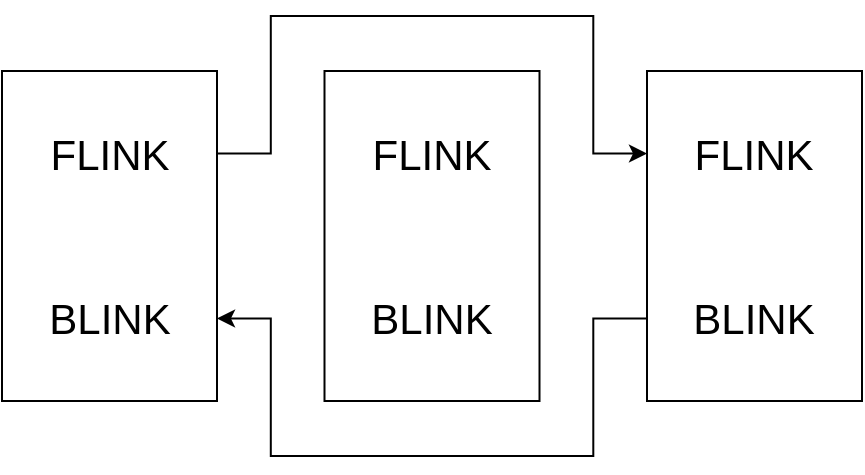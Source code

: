 <mxfile version="12.4.3" type="device" pages="1"><diagram id="NnUnYgEEcWj7BcXvfmsw" name="Page-1"><mxGraphModel dx="866" dy="441" grid="1" gridSize="10" guides="1" tooltips="1" connect="1" arrows="1" fold="1" page="1" pageScale="1" pageWidth="850" pageHeight="1100" math="0" shadow="0"><root><mxCell id="0"/><mxCell id="1" parent="0"/><mxCell id="N55rNjaz485o0mVFD81O-1" value="" style="group;fontSize=21;" vertex="1" connectable="0" parent="1"><mxGeometry x="210" y="100" width="430" height="220" as="geometry"/></mxCell><mxCell id="LlQlQFRaXEDvb1NUixfH-6" style="edgeStyle=orthogonalEdgeStyle;rounded=0;orthogonalLoop=1;jettySize=auto;html=1;exitX=1;exitY=0.25;exitDx=0;exitDy=0;entryX=0;entryY=0.25;entryDx=0;entryDy=0;startArrow=classic;startFill=1;endArrow=none;endFill=0;fontSize=21;" parent="N55rNjaz485o0mVFD81O-1" edge="1"><mxGeometry relative="1" as="geometry"><mxPoint x="322.5" y="151.25" as="targetPoint"/><mxPoint x="107.5" y="151.25" as="sourcePoint"/><Array as="points"><mxPoint x="134.375" y="151.25"/><mxPoint x="134.375" y="220"/><mxPoint x="295.625" y="220"/><mxPoint x="295.625" y="151.25"/></Array></mxGeometry></mxCell><mxCell id="LlQlQFRaXEDvb1NUixfH-13" value="" style="group;fontSize=21;" parent="N55rNjaz485o0mVFD81O-1" vertex="1" connectable="0"><mxGeometry y="27.5" width="107.5" height="165" as="geometry"/></mxCell><mxCell id="LlQlQFRaXEDvb1NUixfH-1" value="" style="rounded=0;whiteSpace=wrap;html=1;fontSize=21;" parent="LlQlQFRaXEDvb1NUixfH-13" vertex="1"><mxGeometry width="107.5" height="165" as="geometry"/></mxCell><mxCell id="LlQlQFRaXEDvb1NUixfH-7" value="FLINK" style="text;html=1;strokeColor=none;fillColor=none;align=center;verticalAlign=middle;whiteSpace=wrap;rounded=0;fontSize=21;" parent="LlQlQFRaXEDvb1NUixfH-13" vertex="1"><mxGeometry x="26.875" y="27.5" width="53.75" height="27.5" as="geometry"/></mxCell><mxCell id="LlQlQFRaXEDvb1NUixfH-9" value="BLINK" style="text;html=1;strokeColor=none;fillColor=none;align=center;verticalAlign=middle;whiteSpace=wrap;rounded=0;fontSize=21;" parent="LlQlQFRaXEDvb1NUixfH-13" vertex="1"><mxGeometry x="26.875" y="110" width="53.75" height="27.5" as="geometry"/></mxCell><mxCell id="LlQlQFRaXEDvb1NUixfH-14" value="" style="group;fontSize=21;" parent="N55rNjaz485o0mVFD81O-1" vertex="1" connectable="0"><mxGeometry x="322.5" y="27.5" width="107.5" height="165" as="geometry"/></mxCell><mxCell id="LlQlQFRaXEDvb1NUixfH-3" value="" style="rounded=0;whiteSpace=wrap;html=1;fontSize=21;" parent="LlQlQFRaXEDvb1NUixfH-14" vertex="1"><mxGeometry width="107.5" height="165" as="geometry"/></mxCell><mxCell id="LlQlQFRaXEDvb1NUixfH-8" value="FLINK" style="text;html=1;strokeColor=none;fillColor=none;align=center;verticalAlign=middle;whiteSpace=wrap;rounded=0;fontSize=21;" parent="LlQlQFRaXEDvb1NUixfH-14" vertex="1"><mxGeometry x="26.875" y="27.5" width="53.75" height="27.5" as="geometry"/></mxCell><mxCell id="LlQlQFRaXEDvb1NUixfH-10" value="BLINK" style="text;html=1;strokeColor=none;fillColor=none;align=center;verticalAlign=middle;whiteSpace=wrap;rounded=0;fontSize=21;" parent="LlQlQFRaXEDvb1NUixfH-14" vertex="1"><mxGeometry x="26.875" y="110" width="53.75" height="27.5" as="geometry"/></mxCell><mxCell id="LlQlQFRaXEDvb1NUixfH-5" style="edgeStyle=orthogonalEdgeStyle;rounded=0;orthogonalLoop=1;jettySize=auto;html=1;exitX=1;exitY=0.25;exitDx=0;exitDy=0;entryX=0;entryY=0.25;entryDx=0;entryDy=0;fontSize=21;" parent="N55rNjaz485o0mVFD81O-1" source="LlQlQFRaXEDvb1NUixfH-1" target="LlQlQFRaXEDvb1NUixfH-3" edge="1"><mxGeometry relative="1" as="geometry"><mxPoint x="295.625" y="-27.5" as="targetPoint"/><Array as="points"><mxPoint x="134.375" y="68.75"/><mxPoint x="134.375"/><mxPoint x="295.625"/><mxPoint x="295.625" y="68.75"/></Array></mxGeometry></mxCell><mxCell id="LlQlQFRaXEDvb1NUixfH-15" value="" style="group;fontSize=21;" parent="N55rNjaz485o0mVFD81O-1" vertex="1" connectable="0"><mxGeometry x="161.25" y="27.5" width="107.5" height="165" as="geometry"/></mxCell><mxCell id="LlQlQFRaXEDvb1NUixfH-2" value="" style="rounded=0;whiteSpace=wrap;html=1;fontSize=21;" parent="LlQlQFRaXEDvb1NUixfH-15" vertex="1"><mxGeometry width="107.5" height="165" as="geometry"/></mxCell><mxCell id="LlQlQFRaXEDvb1NUixfH-11" value="FLINK" style="text;html=1;strokeColor=none;fillColor=none;align=center;verticalAlign=middle;whiteSpace=wrap;rounded=0;fontSize=21;" parent="LlQlQFRaXEDvb1NUixfH-15" vertex="1"><mxGeometry x="26.875" y="27.5" width="53.75" height="27.5" as="geometry"/></mxCell><mxCell id="LlQlQFRaXEDvb1NUixfH-12" value="BLINK" style="text;html=1;strokeColor=none;fillColor=none;align=center;verticalAlign=middle;whiteSpace=wrap;rounded=0;fontSize=21;" parent="LlQlQFRaXEDvb1NUixfH-15" vertex="1"><mxGeometry x="26.875" y="110" width="53.75" height="27.5" as="geometry"/></mxCell></root></mxGraphModel></diagram></mxfile>
